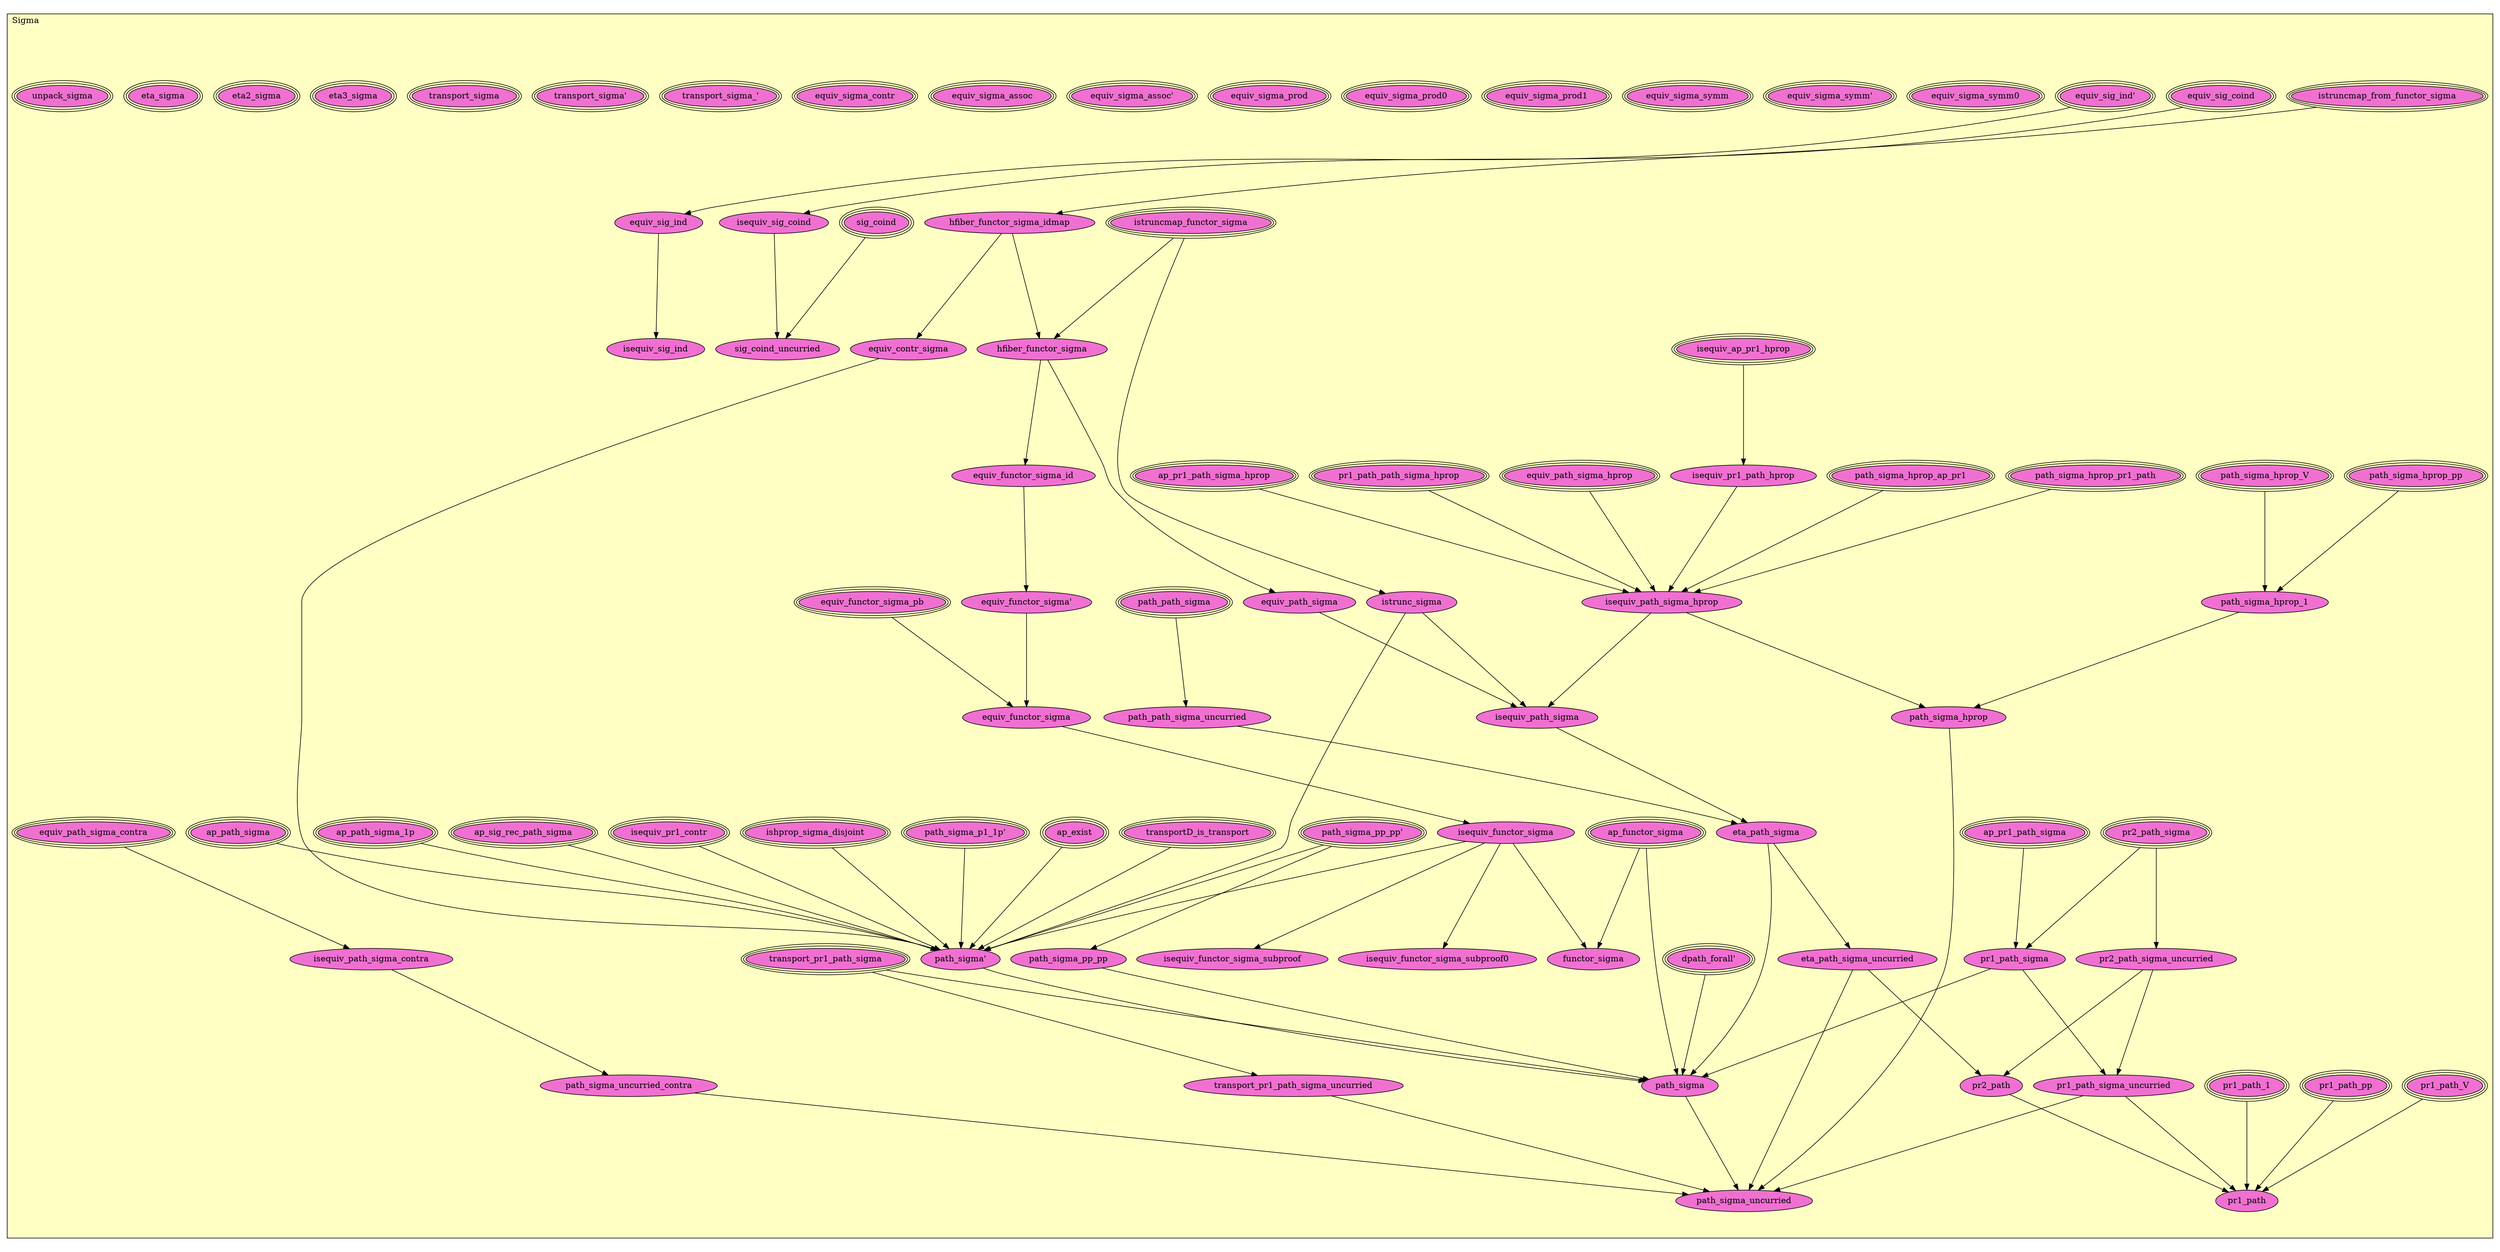 digraph HoTT_Types_Sigma {
  graph [ratio=0.5]
  node [style=filled]
Sigma_istruncmap_from_functor_sigma [label="istruncmap_from_functor_sigma", URL=<Sigma.html#istruncmap_from_functor_sigma>, peripheries=3, fillcolor="#F070D1"] ;
Sigma_hfiber_functor_sigma_idmap [label="hfiber_functor_sigma_idmap", URL=<Sigma.html#hfiber_functor_sigma_idmap>, fillcolor="#F070D1"] ;
Sigma_istruncmap_functor_sigma [label="istruncmap_functor_sigma", URL=<Sigma.html#istruncmap_functor_sigma>, peripheries=3, fillcolor="#F070D1"] ;
Sigma_hfiber_functor_sigma [label="hfiber_functor_sigma", URL=<Sigma.html#hfiber_functor_sigma>, fillcolor="#F070D1"] ;
Sigma_pr1_path_path_sigma_hprop [label="pr1_path_path_sigma_hprop", URL=<Sigma.html#pr1_path_path_sigma_hprop>, peripheries=3, fillcolor="#F070D1"] ;
Sigma_ap_pr1_path_sigma_hprop [label="ap_pr1_path_sigma_hprop", URL=<Sigma.html#ap_pr1_path_sigma_hprop>, peripheries=3, fillcolor="#F070D1"] ;
Sigma_path_sigma_hprop_pr1_path [label="path_sigma_hprop_pr1_path", URL=<Sigma.html#path_sigma_hprop_pr1_path>, peripheries=3, fillcolor="#F070D1"] ;
Sigma_path_sigma_hprop_ap_pr1 [label="path_sigma_hprop_ap_pr1", URL=<Sigma.html#path_sigma_hprop_ap_pr1>, peripheries=3, fillcolor="#F070D1"] ;
Sigma_path_sigma_hprop_pp [label="path_sigma_hprop_pp", URL=<Sigma.html#path_sigma_hprop_pp>, peripheries=3, fillcolor="#F070D1"] ;
Sigma_path_sigma_hprop_V [label="path_sigma_hprop_V", URL=<Sigma.html#path_sigma_hprop_V>, peripheries=3, fillcolor="#F070D1"] ;
Sigma_path_sigma_hprop_1 [label="path_sigma_hprop_1", URL=<Sigma.html#path_sigma_hprop_1>, fillcolor="#F070D1"] ;
Sigma_isequiv_ap_pr1_hprop [label="isequiv_ap_pr1_hprop", URL=<Sigma.html#isequiv_ap_pr1_hprop>, peripheries=3, fillcolor="#F070D1"] ;
Sigma_isequiv_pr1_path_hprop [label="isequiv_pr1_path_hprop", URL=<Sigma.html#isequiv_pr1_path_hprop>, fillcolor="#F070D1"] ;
Sigma_equiv_path_sigma_hprop [label="equiv_path_sigma_hprop", URL=<Sigma.html#equiv_path_sigma_hprop>, peripheries=3, fillcolor="#F070D1"] ;
Sigma_isequiv_path_sigma_hprop [label="isequiv_path_sigma_hprop", URL=<Sigma.html#isequiv_path_sigma_hprop>, fillcolor="#F070D1"] ;
Sigma_path_sigma_hprop [label="path_sigma_hprop", URL=<Sigma.html#path_sigma_hprop>, fillcolor="#F070D1"] ;
Sigma_ishprop_sigma_disjoint [label="ishprop_sigma_disjoint", URL=<Sigma.html#ishprop_sigma_disjoint>, peripheries=3, fillcolor="#F070D1"] ;
Sigma_istrunc_sigma [label="istrunc_sigma", URL=<Sigma.html#istrunc_sigma>, fillcolor="#F070D1"] ;
Sigma_equiv_sig_coind [label="equiv_sig_coind", URL=<Sigma.html#equiv_sig_coind>, peripheries=3, fillcolor="#F070D1"] ;
Sigma_isequiv_sig_coind [label="isequiv_sig_coind", URL=<Sigma.html#isequiv_sig_coind>, fillcolor="#F070D1"] ;
Sigma_sig_coind [label="sig_coind", URL=<Sigma.html#sig_coind>, peripheries=3, fillcolor="#F070D1"] ;
Sigma_sig_coind_uncurried [label="sig_coind_uncurried", URL=<Sigma.html#sig_coind_uncurried>, fillcolor="#F070D1"] ;
Sigma_equiv_sig_ind_ [label="equiv_sig_ind'", URL=<Sigma.html#equiv_sig_ind'>, peripheries=3, fillcolor="#F070D1"] ;
Sigma_equiv_sig_ind [label="equiv_sig_ind", URL=<Sigma.html#equiv_sig_ind>, fillcolor="#F070D1"] ;
Sigma_isequiv_sig_ind [label="isequiv_sig_ind", URL=<Sigma.html#isequiv_sig_ind>, fillcolor="#F070D1"] ;
Sigma_equiv_sigma_symm0 [label="equiv_sigma_symm0", URL=<Sigma.html#equiv_sigma_symm0>, peripheries=3, fillcolor="#F070D1"] ;
Sigma_equiv_sigma_symm_ [label="equiv_sigma_symm'", URL=<Sigma.html#equiv_sigma_symm'>, peripheries=3, fillcolor="#F070D1"] ;
Sigma_equiv_sigma_symm [label="equiv_sigma_symm", URL=<Sigma.html#equiv_sigma_symm>, peripheries=3, fillcolor="#F070D1"] ;
Sigma_equiv_sigma_prod1 [label="equiv_sigma_prod1", URL=<Sigma.html#equiv_sigma_prod1>, peripheries=3, fillcolor="#F070D1"] ;
Sigma_equiv_sigma_prod0 [label="equiv_sigma_prod0", URL=<Sigma.html#equiv_sigma_prod0>, peripheries=3, fillcolor="#F070D1"] ;
Sigma_equiv_sigma_prod [label="equiv_sigma_prod", URL=<Sigma.html#equiv_sigma_prod>, peripheries=3, fillcolor="#F070D1"] ;
Sigma_equiv_sigma_assoc_ [label="equiv_sigma_assoc'", URL=<Sigma.html#equiv_sigma_assoc'>, peripheries=3, fillcolor="#F070D1"] ;
Sigma_equiv_sigma_assoc [label="equiv_sigma_assoc", URL=<Sigma.html#equiv_sigma_assoc>, peripheries=3, fillcolor="#F070D1"] ;
Sigma_equiv_contr_sigma [label="equiv_contr_sigma", URL=<Sigma.html#equiv_contr_sigma>, fillcolor="#F070D1"] ;
Sigma_equiv_sigma_contr [label="equiv_sigma_contr", URL=<Sigma.html#equiv_sigma_contr>, peripheries=3, fillcolor="#F070D1"] ;
Sigma_isequiv_pr1_contr [label="isequiv_pr1_contr", URL=<Sigma.html#isequiv_pr1_contr>, peripheries=3, fillcolor="#F070D1"] ;
Sigma_equiv_functor_sigma_pb [label="equiv_functor_sigma_pb", URL=<Sigma.html#equiv_functor_sigma_pb>, peripheries=3, fillcolor="#F070D1"] ;
Sigma_equiv_functor_sigma_id [label="equiv_functor_sigma_id", URL=<Sigma.html#equiv_functor_sigma_id>, fillcolor="#F070D1"] ;
Sigma_equiv_functor_sigma_ [label="equiv_functor_sigma'", URL=<Sigma.html#equiv_functor_sigma'>, fillcolor="#F070D1"] ;
Sigma_equiv_functor_sigma [label="equiv_functor_sigma", URL=<Sigma.html#equiv_functor_sigma>, fillcolor="#F070D1"] ;
Sigma_isequiv_functor_sigma [label="isequiv_functor_sigma", URL=<Sigma.html#isequiv_functor_sigma>, fillcolor="#F070D1"] ;
Sigma_isequiv_functor_sigma_subproof0 [label="isequiv_functor_sigma_subproof0", URL=<Sigma.html#isequiv_functor_sigma_subproof0>, fillcolor="#F070D1"] ;
Sigma_isequiv_functor_sigma_subproof [label="isequiv_functor_sigma_subproof", URL=<Sigma.html#isequiv_functor_sigma_subproof>, fillcolor="#F070D1"] ;
Sigma_ap_functor_sigma [label="ap_functor_sigma", URL=<Sigma.html#ap_functor_sigma>, peripheries=3, fillcolor="#F070D1"] ;
Sigma_functor_sigma [label="functor_sigma", URL=<Sigma.html#functor_sigma>, fillcolor="#F070D1"] ;
Sigma_transport_sigma__ [label="transport_sigma_'", URL=<Sigma.html#transport_sigma_'>, peripheries=3, fillcolor="#F070D1"] ;
Sigma_transport_sigma_ [label="transport_sigma'", URL=<Sigma.html#transport_sigma'>, peripheries=3, fillcolor="#F070D1"] ;
Sigma_transport_sigma [label="transport_sigma", URL=<Sigma.html#transport_sigma>, peripheries=3, fillcolor="#F070D1"] ;
Sigma_path_path_sigma [label="path_path_sigma", URL=<Sigma.html#path_path_sigma>, peripheries=3, fillcolor="#F070D1"] ;
Sigma_path_path_sigma_uncurried [label="path_path_sigma_uncurried", URL=<Sigma.html#path_path_sigma_uncurried>, fillcolor="#F070D1"] ;
Sigma_ap_sig_rec_path_sigma [label="ap_sig_rec_path_sigma", URL=<Sigma.html#ap_sig_rec_path_sigma>, peripheries=3, fillcolor="#F070D1"] ;
Sigma_ap_path_sigma_1p [label="ap_path_sigma_1p", URL=<Sigma.html#ap_path_sigma_1p>, peripheries=3, fillcolor="#F070D1"] ;
Sigma_ap_path_sigma [label="ap_path_sigma", URL=<Sigma.html#ap_path_sigma>, peripheries=3, fillcolor="#F070D1"] ;
Sigma_transportD_is_transport [label="transportD_is_transport", URL=<Sigma.html#transportD_is_transport>, peripheries=3, fillcolor="#F070D1"] ;
Sigma_ap_exist [label="ap_exist", URL=<Sigma.html#ap_exist>, peripheries=3, fillcolor="#F070D1"] ;
Sigma_pr1_path_V [label="pr1_path_V", URL=<Sigma.html#pr1_path_V>, peripheries=3, fillcolor="#F070D1"] ;
Sigma_pr1_path_pp [label="pr1_path_pp", URL=<Sigma.html#pr1_path_pp>, peripheries=3, fillcolor="#F070D1"] ;
Sigma_pr1_path_1 [label="pr1_path_1", URL=<Sigma.html#pr1_path_1>, peripheries=3, fillcolor="#F070D1"] ;
Sigma_path_sigma_p1_1p_ [label="path_sigma_p1_1p'", URL=<Sigma.html#path_sigma_p1_1p'>, peripheries=3, fillcolor="#F070D1"] ;
Sigma_path_sigma_pp_pp_ [label="path_sigma_pp_pp'", URL=<Sigma.html#path_sigma_pp_pp'>, peripheries=3, fillcolor="#F070D1"] ;
Sigma_path_sigma_pp_pp [label="path_sigma_pp_pp", URL=<Sigma.html#path_sigma_pp_pp>, fillcolor="#F070D1"] ;
Sigma_equiv_path_sigma_contra [label="equiv_path_sigma_contra", URL=<Sigma.html#equiv_path_sigma_contra>, peripheries=3, fillcolor="#F070D1"] ;
Sigma_isequiv_path_sigma_contra [label="isequiv_path_sigma_contra", URL=<Sigma.html#isequiv_path_sigma_contra>, fillcolor="#F070D1"] ;
Sigma_equiv_path_sigma [label="equiv_path_sigma", URL=<Sigma.html#equiv_path_sigma>, fillcolor="#F070D1"] ;
Sigma_isequiv_path_sigma [label="isequiv_path_sigma", URL=<Sigma.html#isequiv_path_sigma>, fillcolor="#F070D1"] ;
Sigma_transport_pr1_path_sigma [label="transport_pr1_path_sigma", URL=<Sigma.html#transport_pr1_path_sigma>, peripheries=3, fillcolor="#F070D1"] ;
Sigma_eta_path_sigma [label="eta_path_sigma", URL=<Sigma.html#eta_path_sigma>, fillcolor="#F070D1"] ;
Sigma_pr2_path_sigma [label="pr2_path_sigma", URL=<Sigma.html#pr2_path_sigma>, peripheries=3, fillcolor="#F070D1"] ;
Sigma_ap_pr1_path_sigma [label="ap_pr1_path_sigma", URL=<Sigma.html#ap_pr1_path_sigma>, peripheries=3, fillcolor="#F070D1"] ;
Sigma_pr1_path_sigma [label="pr1_path_sigma", URL=<Sigma.html#pr1_path_sigma>, fillcolor="#F070D1"] ;
Sigma_transport_pr1_path_sigma_uncurried [label="transport_pr1_path_sigma_uncurried", URL=<Sigma.html#transport_pr1_path_sigma_uncurried>, fillcolor="#F070D1"] ;
Sigma_eta_path_sigma_uncurried [label="eta_path_sigma_uncurried", URL=<Sigma.html#eta_path_sigma_uncurried>, fillcolor="#F070D1"] ;
Sigma_pr2_path_sigma_uncurried [label="pr2_path_sigma_uncurried", URL=<Sigma.html#pr2_path_sigma_uncurried>, fillcolor="#F070D1"] ;
Sigma_pr1_path_sigma_uncurried [label="pr1_path_sigma_uncurried", URL=<Sigma.html#pr1_path_sigma_uncurried>, fillcolor="#F070D1"] ;
Sigma_pr2_path [label="pr2_path", URL=<Sigma.html#pr2_path>, fillcolor="#F070D1"] ;
Sigma_pr1_path [label="pr1_path", URL=<Sigma.html#pr1_path>, fillcolor="#F070D1"] ;
Sigma_path_sigma_ [label="path_sigma'", URL=<Sigma.html#path_sigma'>, fillcolor="#F070D1"] ;
Sigma_dpath_forall_ [label="dpath_forall'", URL=<Sigma.html#dpath_forall'>, peripheries=3, fillcolor="#F070D1"] ;
Sigma_path_sigma_uncurried_contra [label="path_sigma_uncurried_contra", URL=<Sigma.html#path_sigma_uncurried_contra>, fillcolor="#F070D1"] ;
Sigma_path_sigma [label="path_sigma", URL=<Sigma.html#path_sigma>, fillcolor="#F070D1"] ;
Sigma_path_sigma_uncurried [label="path_sigma_uncurried", URL=<Sigma.html#path_sigma_uncurried>, fillcolor="#F070D1"] ;
Sigma_eta3_sigma [label="eta3_sigma", URL=<Sigma.html#eta3_sigma>, peripheries=3, fillcolor="#F070D1"] ;
Sigma_eta2_sigma [label="eta2_sigma", URL=<Sigma.html#eta2_sigma>, peripheries=3, fillcolor="#F070D1"] ;
Sigma_eta_sigma [label="eta_sigma", URL=<Sigma.html#eta_sigma>, peripheries=3, fillcolor="#F070D1"] ;
Sigma_unpack_sigma [label="unpack_sigma", URL=<Sigma.html#unpack_sigma>, peripheries=3, fillcolor="#F070D1"] ;
  Sigma_istruncmap_from_functor_sigma -> Sigma_hfiber_functor_sigma_idmap [] ;
  Sigma_hfiber_functor_sigma_idmap -> Sigma_hfiber_functor_sigma [] ;
  Sigma_hfiber_functor_sigma_idmap -> Sigma_equiv_contr_sigma [] ;
  Sigma_istruncmap_functor_sigma -> Sigma_hfiber_functor_sigma [] ;
  Sigma_istruncmap_functor_sigma -> Sigma_istrunc_sigma [] ;
  Sigma_hfiber_functor_sigma -> Sigma_equiv_functor_sigma_id [] ;
  Sigma_hfiber_functor_sigma -> Sigma_equiv_path_sigma [] ;
  Sigma_pr1_path_path_sigma_hprop -> Sigma_isequiv_path_sigma_hprop [] ;
  Sigma_ap_pr1_path_sigma_hprop -> Sigma_isequiv_path_sigma_hprop [] ;
  Sigma_path_sigma_hprop_pr1_path -> Sigma_isequiv_path_sigma_hprop [] ;
  Sigma_path_sigma_hprop_ap_pr1 -> Sigma_isequiv_path_sigma_hprop [] ;
  Sigma_path_sigma_hprop_pp -> Sigma_path_sigma_hprop_1 [] ;
  Sigma_path_sigma_hprop_V -> Sigma_path_sigma_hprop_1 [] ;
  Sigma_path_sigma_hprop_1 -> Sigma_path_sigma_hprop [] ;
  Sigma_isequiv_ap_pr1_hprop -> Sigma_isequiv_pr1_path_hprop [] ;
  Sigma_isequiv_pr1_path_hprop -> Sigma_isequiv_path_sigma_hprop [] ;
  Sigma_equiv_path_sigma_hprop -> Sigma_isequiv_path_sigma_hprop [] ;
  Sigma_isequiv_path_sigma_hprop -> Sigma_path_sigma_hprop [] ;
  Sigma_isequiv_path_sigma_hprop -> Sigma_isequiv_path_sigma [] ;
  Sigma_path_sigma_hprop -> Sigma_path_sigma_uncurried [] ;
  Sigma_ishprop_sigma_disjoint -> Sigma_path_sigma_ [] ;
  Sigma_istrunc_sigma -> Sigma_isequiv_path_sigma [] ;
  Sigma_istrunc_sigma -> Sigma_path_sigma_ [] ;
  Sigma_equiv_sig_coind -> Sigma_isequiv_sig_coind [] ;
  Sigma_isequiv_sig_coind -> Sigma_sig_coind_uncurried [] ;
  Sigma_sig_coind -> Sigma_sig_coind_uncurried [] ;
  Sigma_equiv_sig_ind_ -> Sigma_equiv_sig_ind [] ;
  Sigma_equiv_sig_ind -> Sigma_isequiv_sig_ind [] ;
  Sigma_equiv_contr_sigma -> Sigma_path_sigma_ [] ;
  Sigma_isequiv_pr1_contr -> Sigma_path_sigma_ [] ;
  Sigma_equiv_functor_sigma_pb -> Sigma_equiv_functor_sigma [] ;
  Sigma_equiv_functor_sigma_id -> Sigma_equiv_functor_sigma_ [] ;
  Sigma_equiv_functor_sigma_ -> Sigma_equiv_functor_sigma [] ;
  Sigma_equiv_functor_sigma -> Sigma_isequiv_functor_sigma [] ;
  Sigma_isequiv_functor_sigma -> Sigma_isequiv_functor_sigma_subproof0 [] ;
  Sigma_isequiv_functor_sigma -> Sigma_isequiv_functor_sigma_subproof [] ;
  Sigma_isequiv_functor_sigma -> Sigma_functor_sigma [] ;
  Sigma_isequiv_functor_sigma -> Sigma_path_sigma_ [] ;
  Sigma_ap_functor_sigma -> Sigma_functor_sigma [] ;
  Sigma_ap_functor_sigma -> Sigma_path_sigma [] ;
  Sigma_path_path_sigma -> Sigma_path_path_sigma_uncurried [] ;
  Sigma_path_path_sigma_uncurried -> Sigma_eta_path_sigma [] ;
  Sigma_ap_sig_rec_path_sigma -> Sigma_path_sigma_ [] ;
  Sigma_ap_path_sigma_1p -> Sigma_path_sigma_ [] ;
  Sigma_ap_path_sigma -> Sigma_path_sigma_ [] ;
  Sigma_transportD_is_transport -> Sigma_path_sigma_ [] ;
  Sigma_ap_exist -> Sigma_path_sigma_ [] ;
  Sigma_pr1_path_V -> Sigma_pr1_path [] ;
  Sigma_pr1_path_pp -> Sigma_pr1_path [] ;
  Sigma_pr1_path_1 -> Sigma_pr1_path [] ;
  Sigma_path_sigma_p1_1p_ -> Sigma_path_sigma_ [] ;
  Sigma_path_sigma_pp_pp_ -> Sigma_path_sigma_pp_pp [] ;
  Sigma_path_sigma_pp_pp_ -> Sigma_path_sigma_ [] ;
  Sigma_path_sigma_pp_pp -> Sigma_path_sigma [] ;
  Sigma_equiv_path_sigma_contra -> Sigma_isequiv_path_sigma_contra [] ;
  Sigma_isequiv_path_sigma_contra -> Sigma_path_sigma_uncurried_contra [] ;
  Sigma_equiv_path_sigma -> Sigma_isequiv_path_sigma [] ;
  Sigma_isequiv_path_sigma -> Sigma_eta_path_sigma [] ;
  Sigma_transport_pr1_path_sigma -> Sigma_transport_pr1_path_sigma_uncurried [] ;
  Sigma_transport_pr1_path_sigma -> Sigma_path_sigma [] ;
  Sigma_eta_path_sigma -> Sigma_eta_path_sigma_uncurried [] ;
  Sigma_eta_path_sigma -> Sigma_path_sigma [] ;
  Sigma_pr2_path_sigma -> Sigma_pr1_path_sigma [] ;
  Sigma_pr2_path_sigma -> Sigma_pr2_path_sigma_uncurried [] ;
  Sigma_ap_pr1_path_sigma -> Sigma_pr1_path_sigma [] ;
  Sigma_pr1_path_sigma -> Sigma_pr1_path_sigma_uncurried [] ;
  Sigma_pr1_path_sigma -> Sigma_path_sigma [] ;
  Sigma_transport_pr1_path_sigma_uncurried -> Sigma_path_sigma_uncurried [] ;
  Sigma_eta_path_sigma_uncurried -> Sigma_pr2_path [] ;
  Sigma_eta_path_sigma_uncurried -> Sigma_path_sigma_uncurried [] ;
  Sigma_pr2_path_sigma_uncurried -> Sigma_pr1_path_sigma_uncurried [] ;
  Sigma_pr2_path_sigma_uncurried -> Sigma_pr2_path [] ;
  Sigma_pr1_path_sigma_uncurried -> Sigma_pr1_path [] ;
  Sigma_pr1_path_sigma_uncurried -> Sigma_path_sigma_uncurried [] ;
  Sigma_pr2_path -> Sigma_pr1_path [] ;
  Sigma_path_sigma_ -> Sigma_path_sigma [] ;
  Sigma_dpath_forall_ -> Sigma_path_sigma [] ;
  Sigma_path_sigma_uncurried_contra -> Sigma_path_sigma_uncurried [] ;
  Sigma_path_sigma -> Sigma_path_sigma_uncurried [] ;
subgraph cluster_Sigma { label="Sigma"; fillcolor="#FFFFC3"; labeljust=l; style=filled 
Sigma_unpack_sigma; Sigma_eta_sigma; Sigma_eta2_sigma; Sigma_eta3_sigma; Sigma_path_sigma_uncurried; Sigma_path_sigma; Sigma_path_sigma_uncurried_contra; Sigma_dpath_forall_; Sigma_path_sigma_; Sigma_pr1_path; Sigma_pr2_path; Sigma_pr1_path_sigma_uncurried; Sigma_pr2_path_sigma_uncurried; Sigma_eta_path_sigma_uncurried; Sigma_transport_pr1_path_sigma_uncurried; Sigma_pr1_path_sigma; Sigma_ap_pr1_path_sigma; Sigma_pr2_path_sigma; Sigma_eta_path_sigma; Sigma_transport_pr1_path_sigma; Sigma_isequiv_path_sigma; Sigma_equiv_path_sigma; Sigma_isequiv_path_sigma_contra; Sigma_equiv_path_sigma_contra; Sigma_path_sigma_pp_pp; Sigma_path_sigma_pp_pp_; Sigma_path_sigma_p1_1p_; Sigma_pr1_path_1; Sigma_pr1_path_pp; Sigma_pr1_path_V; Sigma_ap_exist; Sigma_transportD_is_transport; Sigma_ap_path_sigma; Sigma_ap_path_sigma_1p; Sigma_ap_sig_rec_path_sigma; Sigma_path_path_sigma_uncurried; Sigma_path_path_sigma; Sigma_transport_sigma; Sigma_transport_sigma_; Sigma_transport_sigma__; Sigma_functor_sigma; Sigma_ap_functor_sigma; Sigma_isequiv_functor_sigma_subproof; Sigma_isequiv_functor_sigma_subproof0; Sigma_isequiv_functor_sigma; Sigma_equiv_functor_sigma; Sigma_equiv_functor_sigma_; Sigma_equiv_functor_sigma_id; Sigma_equiv_functor_sigma_pb; Sigma_isequiv_pr1_contr; Sigma_equiv_sigma_contr; Sigma_equiv_contr_sigma; Sigma_equiv_sigma_assoc; Sigma_equiv_sigma_assoc_; Sigma_equiv_sigma_prod; Sigma_equiv_sigma_prod0; Sigma_equiv_sigma_prod1; Sigma_equiv_sigma_symm; Sigma_equiv_sigma_symm_; Sigma_equiv_sigma_symm0; Sigma_isequiv_sig_ind; Sigma_equiv_sig_ind; Sigma_equiv_sig_ind_; Sigma_sig_coind_uncurried; Sigma_sig_coind; Sigma_isequiv_sig_coind; Sigma_equiv_sig_coind; Sigma_istrunc_sigma; Sigma_ishprop_sigma_disjoint; Sigma_path_sigma_hprop; Sigma_isequiv_path_sigma_hprop; Sigma_equiv_path_sigma_hprop; Sigma_isequiv_pr1_path_hprop; Sigma_isequiv_ap_pr1_hprop; Sigma_path_sigma_hprop_1; Sigma_path_sigma_hprop_V; Sigma_path_sigma_hprop_pp; Sigma_path_sigma_hprop_ap_pr1; Sigma_path_sigma_hprop_pr1_path; Sigma_ap_pr1_path_sigma_hprop; Sigma_pr1_path_path_sigma_hprop; Sigma_hfiber_functor_sigma; Sigma_istruncmap_functor_sigma; Sigma_hfiber_functor_sigma_idmap; Sigma_istruncmap_from_functor_sigma; };
} /* END */
